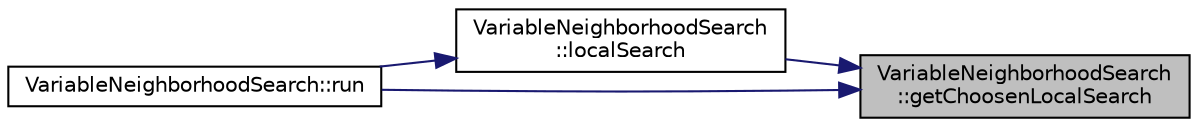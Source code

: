 digraph "VariableNeighborhoodSearch::getChoosenLocalSearch"
{
 // LATEX_PDF_SIZE
  edge [fontname="Helvetica",fontsize="10",labelfontname="Helvetica",labelfontsize="10"];
  node [fontname="Helvetica",fontsize="10",shape=record];
  rankdir="RL";
  Node1 [label="VariableNeighborhoodSearch\l::getChoosenLocalSearch",height=0.2,width=0.4,color="black", fillcolor="grey75", style="filled", fontcolor="black",tooltip="Devuelve la búsqueda local que se ha seleccionado."];
  Node1 -> Node2 [dir="back",color="midnightblue",fontsize="10",style="solid",fontname="Helvetica"];
  Node2 [label="VariableNeighborhoodSearch\l::localSearch",height=0.2,width=0.4,color="black", fillcolor="white", style="filled",URL="$class_variable_neighborhood_search.html#a9eae863f1a404d79215d1ad9d2134253",tooltip="Representa la búsqueda local greedy."];
  Node2 -> Node3 [dir="back",color="midnightblue",fontsize="10",style="solid",fontname="Helvetica"];
  Node3 [label="VariableNeighborhoodSearch::run",height=0.2,width=0.4,color="black", fillcolor="white", style="filled",URL="$class_variable_neighborhood_search.html#a9801bff3a36806d818d300010e0cd529",tooltip="Representa el método que va a realizar la ejecución del algorimo GVNS, para ello se va a partir de un..."];
  Node1 -> Node3 [dir="back",color="midnightblue",fontsize="10",style="solid",fontname="Helvetica"];
}
